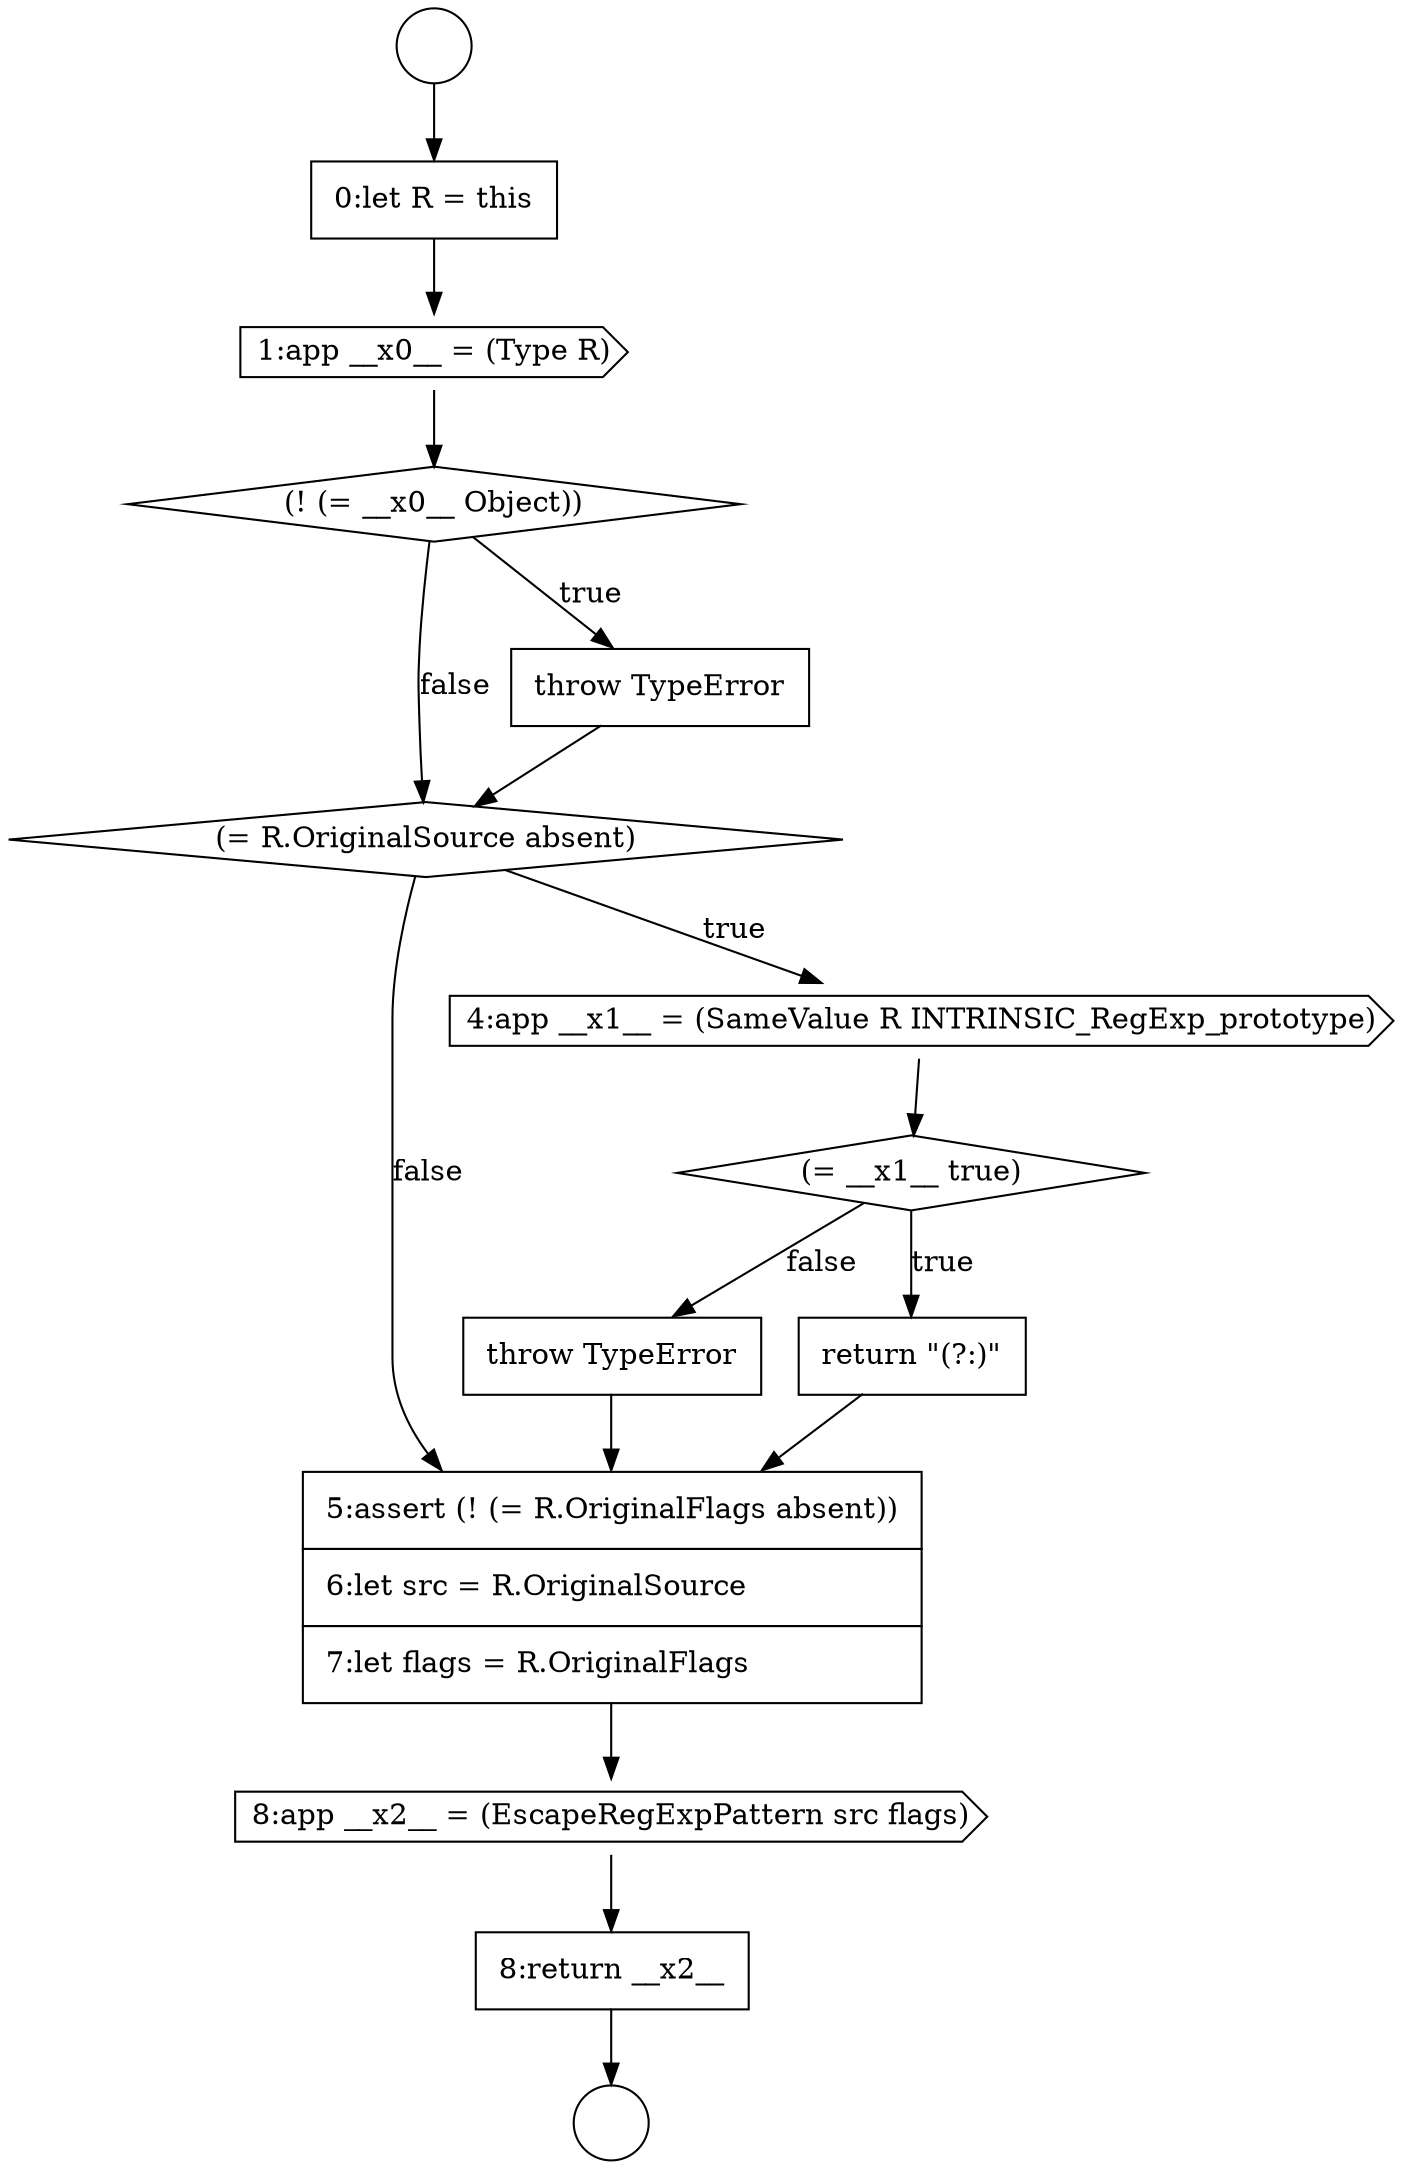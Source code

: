 digraph {
  node15450 [shape=none, margin=0, label=<<font color="black">
    <table border="0" cellborder="1" cellspacing="0" cellpadding="10">
      <tr><td align="left">0:let R = this</td></tr>
    </table>
  </font>> color="black" fillcolor="white" style=filled]
  node15458 [shape=none, margin=0, label=<<font color="black">
    <table border="0" cellborder="1" cellspacing="0" cellpadding="10">
      <tr><td align="left">throw TypeError</td></tr>
    </table>
  </font>> color="black" fillcolor="white" style=filled]
  node15449 [shape=circle label=" " color="black" fillcolor="white" style=filled]
  node15451 [shape=cds, label=<<font color="black">1:app __x0__ = (Type R)</font>> color="black" fillcolor="white" style=filled]
  node15457 [shape=none, margin=0, label=<<font color="black">
    <table border="0" cellborder="1" cellspacing="0" cellpadding="10">
      <tr><td align="left">return &quot;(?:)&quot;</td></tr>
    </table>
  </font>> color="black" fillcolor="white" style=filled]
  node15456 [shape=diamond, label=<<font color="black">(= __x1__ true)</font>> color="black" fillcolor="white" style=filled]
  node15454 [shape=diamond, label=<<font color="black">(= R.OriginalSource absent)</font>> color="black" fillcolor="white" style=filled]
  node15459 [shape=none, margin=0, label=<<font color="black">
    <table border="0" cellborder="1" cellspacing="0" cellpadding="10">
      <tr><td align="left">5:assert (! (= R.OriginalFlags absent))</td></tr>
      <tr><td align="left">6:let src = R.OriginalSource</td></tr>
      <tr><td align="left">7:let flags = R.OriginalFlags</td></tr>
    </table>
  </font>> color="black" fillcolor="white" style=filled]
  node15460 [shape=cds, label=<<font color="black">8:app __x2__ = (EscapeRegExpPattern src flags)</font>> color="black" fillcolor="white" style=filled]
  node15452 [shape=diamond, label=<<font color="black">(! (= __x0__ Object))</font>> color="black" fillcolor="white" style=filled]
  node15455 [shape=cds, label=<<font color="black">4:app __x1__ = (SameValue R INTRINSIC_RegExp_prototype)</font>> color="black" fillcolor="white" style=filled]
  node15453 [shape=none, margin=0, label=<<font color="black">
    <table border="0" cellborder="1" cellspacing="0" cellpadding="10">
      <tr><td align="left">throw TypeError</td></tr>
    </table>
  </font>> color="black" fillcolor="white" style=filled]
  node15448 [shape=circle label=" " color="black" fillcolor="white" style=filled]
  node15461 [shape=none, margin=0, label=<<font color="black">
    <table border="0" cellborder="1" cellspacing="0" cellpadding="10">
      <tr><td align="left">8:return __x2__</td></tr>
    </table>
  </font>> color="black" fillcolor="white" style=filled]
  node15450 -> node15451 [ color="black"]
  node15461 -> node15449 [ color="black"]
  node15459 -> node15460 [ color="black"]
  node15455 -> node15456 [ color="black"]
  node15452 -> node15453 [label=<<font color="black">true</font>> color="black"]
  node15452 -> node15454 [label=<<font color="black">false</font>> color="black"]
  node15457 -> node15459 [ color="black"]
  node15458 -> node15459 [ color="black"]
  node15453 -> node15454 [ color="black"]
  node15460 -> node15461 [ color="black"]
  node15451 -> node15452 [ color="black"]
  node15456 -> node15457 [label=<<font color="black">true</font>> color="black"]
  node15456 -> node15458 [label=<<font color="black">false</font>> color="black"]
  node15454 -> node15455 [label=<<font color="black">true</font>> color="black"]
  node15454 -> node15459 [label=<<font color="black">false</font>> color="black"]
  node15448 -> node15450 [ color="black"]
}
